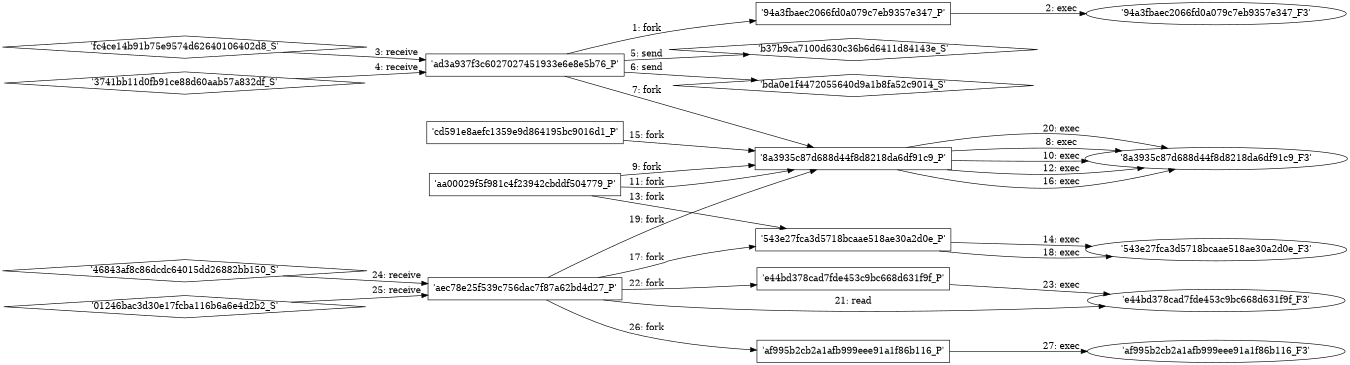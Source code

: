 digraph "D:\Learning\Paper\apt\基于CTI的攻击预警\Dataset\攻击图\ASGfromALLCTI\Steer clear of tax scams.dot" {
rankdir="LR"
size="9"
fixedsize="false"
splines="true"
nodesep=0.3
ranksep=0
fontsize=10
overlap="scalexy"
engine= "neato"
	"'ad3a937f3c6027027451933e6e8e5b76_P'" [node_type=Process shape=box]
	"'94a3fbaec2066fd0a079c7eb9357e347_P'" [node_type=Process shape=box]
	"'ad3a937f3c6027027451933e6e8e5b76_P'" -> "'94a3fbaec2066fd0a079c7eb9357e347_P'" [label="1: fork"]
	"'94a3fbaec2066fd0a079c7eb9357e347_P'" [node_type=Process shape=box]
	"'94a3fbaec2066fd0a079c7eb9357e347_F3'" [node_type=File shape=ellipse]
	"'94a3fbaec2066fd0a079c7eb9357e347_P'" -> "'94a3fbaec2066fd0a079c7eb9357e347_F3'" [label="2: exec"]
	"'ad3a937f3c6027027451933e6e8e5b76_P'" [node_type=Process shape=box]
	"'fc4ce14b91b75e9574d62640106402d8_S'" [node_type=Socket shape=diamond]
	"'fc4ce14b91b75e9574d62640106402d8_S'" -> "'ad3a937f3c6027027451933e6e8e5b76_P'" [label="3: receive"]
	"'ad3a937f3c6027027451933e6e8e5b76_P'" [node_type=Process shape=box]
	"'3741bb11d0fb91ce88d60aab57a832df_S'" [node_type=Socket shape=diamond]
	"'3741bb11d0fb91ce88d60aab57a832df_S'" -> "'ad3a937f3c6027027451933e6e8e5b76_P'" [label="4: receive"]
	"'b37b9ca7100d630c36b6d6411d84143e_S'" [node_type=Socket shape=diamond]
	"'ad3a937f3c6027027451933e6e8e5b76_P'" [node_type=Process shape=box]
	"'ad3a937f3c6027027451933e6e8e5b76_P'" -> "'b37b9ca7100d630c36b6d6411d84143e_S'" [label="5: send"]
	"'bda0e1f4472055640d9a1b8fa52c9014_S'" [node_type=Socket shape=diamond]
	"'ad3a937f3c6027027451933e6e8e5b76_P'" [node_type=Process shape=box]
	"'ad3a937f3c6027027451933e6e8e5b76_P'" -> "'bda0e1f4472055640d9a1b8fa52c9014_S'" [label="6: send"]
	"'ad3a937f3c6027027451933e6e8e5b76_P'" [node_type=Process shape=box]
	"'8a3935c87d688d44f8d8218da6df91c9_P'" [node_type=Process shape=box]
	"'ad3a937f3c6027027451933e6e8e5b76_P'" -> "'8a3935c87d688d44f8d8218da6df91c9_P'" [label="7: fork"]
	"'8a3935c87d688d44f8d8218da6df91c9_P'" [node_type=Process shape=box]
	"'8a3935c87d688d44f8d8218da6df91c9_F3'" [node_type=File shape=ellipse]
	"'8a3935c87d688d44f8d8218da6df91c9_P'" -> "'8a3935c87d688d44f8d8218da6df91c9_F3'" [label="8: exec"]
	"'aa00029f5f981c4f23942cbddf504779_P'" [node_type=Process shape=box]
	"'8a3935c87d688d44f8d8218da6df91c9_P'" [node_type=Process shape=box]
	"'aa00029f5f981c4f23942cbddf504779_P'" -> "'8a3935c87d688d44f8d8218da6df91c9_P'" [label="9: fork"]
	"'8a3935c87d688d44f8d8218da6df91c9_P'" [node_type=Process shape=box]
	"'8a3935c87d688d44f8d8218da6df91c9_F3'" [node_type=File shape=ellipse]
	"'8a3935c87d688d44f8d8218da6df91c9_P'" -> "'8a3935c87d688d44f8d8218da6df91c9_F3'" [label="10: exec"]
	"'aa00029f5f981c4f23942cbddf504779_P'" [node_type=Process shape=box]
	"'8a3935c87d688d44f8d8218da6df91c9_P'" [node_type=Process shape=box]
	"'aa00029f5f981c4f23942cbddf504779_P'" -> "'8a3935c87d688d44f8d8218da6df91c9_P'" [label="11: fork"]
	"'8a3935c87d688d44f8d8218da6df91c9_P'" [node_type=Process shape=box]
	"'8a3935c87d688d44f8d8218da6df91c9_F3'" [node_type=File shape=ellipse]
	"'8a3935c87d688d44f8d8218da6df91c9_P'" -> "'8a3935c87d688d44f8d8218da6df91c9_F3'" [label="12: exec"]
	"'aa00029f5f981c4f23942cbddf504779_P'" [node_type=Process shape=box]
	"'543e27fca3d5718bcaae518ae30a2d0e_P'" [node_type=Process shape=box]
	"'aa00029f5f981c4f23942cbddf504779_P'" -> "'543e27fca3d5718bcaae518ae30a2d0e_P'" [label="13: fork"]
	"'543e27fca3d5718bcaae518ae30a2d0e_P'" [node_type=Process shape=box]
	"'543e27fca3d5718bcaae518ae30a2d0e_F3'" [node_type=File shape=ellipse]
	"'543e27fca3d5718bcaae518ae30a2d0e_P'" -> "'543e27fca3d5718bcaae518ae30a2d0e_F3'" [label="14: exec"]
	"'cd591e8aefc1359e9d864195bc9016d1_P'" [node_type=Process shape=box]
	"'8a3935c87d688d44f8d8218da6df91c9_P'" [node_type=Process shape=box]
	"'cd591e8aefc1359e9d864195bc9016d1_P'" -> "'8a3935c87d688d44f8d8218da6df91c9_P'" [label="15: fork"]
	"'8a3935c87d688d44f8d8218da6df91c9_P'" [node_type=Process shape=box]
	"'8a3935c87d688d44f8d8218da6df91c9_F3'" [node_type=File shape=ellipse]
	"'8a3935c87d688d44f8d8218da6df91c9_P'" -> "'8a3935c87d688d44f8d8218da6df91c9_F3'" [label="16: exec"]
	"'aec78e25f539c756dac7f87a62bd4d27_P'" [node_type=Process shape=box]
	"'543e27fca3d5718bcaae518ae30a2d0e_P'" [node_type=Process shape=box]
	"'aec78e25f539c756dac7f87a62bd4d27_P'" -> "'543e27fca3d5718bcaae518ae30a2d0e_P'" [label="17: fork"]
	"'543e27fca3d5718bcaae518ae30a2d0e_P'" [node_type=Process shape=box]
	"'543e27fca3d5718bcaae518ae30a2d0e_F3'" [node_type=File shape=ellipse]
	"'543e27fca3d5718bcaae518ae30a2d0e_P'" -> "'543e27fca3d5718bcaae518ae30a2d0e_F3'" [label="18: exec"]
	"'aec78e25f539c756dac7f87a62bd4d27_P'" [node_type=Process shape=box]
	"'8a3935c87d688d44f8d8218da6df91c9_P'" [node_type=Process shape=box]
	"'aec78e25f539c756dac7f87a62bd4d27_P'" -> "'8a3935c87d688d44f8d8218da6df91c9_P'" [label="19: fork"]
	"'8a3935c87d688d44f8d8218da6df91c9_P'" [node_type=Process shape=box]
	"'8a3935c87d688d44f8d8218da6df91c9_F3'" [node_type=File shape=ellipse]
	"'8a3935c87d688d44f8d8218da6df91c9_P'" -> "'8a3935c87d688d44f8d8218da6df91c9_F3'" [label="20: exec"]
	"'e44bd378cad7fde453c9bc668d631f9f_F3'" [node_type=file shape=ellipse]
	"'aec78e25f539c756dac7f87a62bd4d27_P'" [node_type=Process shape=box]
	"'aec78e25f539c756dac7f87a62bd4d27_P'" -> "'e44bd378cad7fde453c9bc668d631f9f_F3'" [label="21: read"]
	"'aec78e25f539c756dac7f87a62bd4d27_P'" [node_type=Process shape=box]
	"'e44bd378cad7fde453c9bc668d631f9f_P'" [node_type=Process shape=box]
	"'aec78e25f539c756dac7f87a62bd4d27_P'" -> "'e44bd378cad7fde453c9bc668d631f9f_P'" [label="22: fork"]
	"'e44bd378cad7fde453c9bc668d631f9f_P'" [node_type=Process shape=box]
	"'e44bd378cad7fde453c9bc668d631f9f_F3'" [node_type=File shape=ellipse]
	"'e44bd378cad7fde453c9bc668d631f9f_P'" -> "'e44bd378cad7fde453c9bc668d631f9f_F3'" [label="23: exec"]
	"'aec78e25f539c756dac7f87a62bd4d27_P'" [node_type=Process shape=box]
	"'46843af8c86dcdc64015dd26882bb150_S'" [node_type=Socket shape=diamond]
	"'46843af8c86dcdc64015dd26882bb150_S'" -> "'aec78e25f539c756dac7f87a62bd4d27_P'" [label="24: receive"]
	"'aec78e25f539c756dac7f87a62bd4d27_P'" [node_type=Process shape=box]
	"'01246bac3d30e17fcba116b6a6e4d2b2_S'" [node_type=Socket shape=diamond]
	"'01246bac3d30e17fcba116b6a6e4d2b2_S'" -> "'aec78e25f539c756dac7f87a62bd4d27_P'" [label="25: receive"]
	"'aec78e25f539c756dac7f87a62bd4d27_P'" [node_type=Process shape=box]
	"'af995b2cb2a1afb999eee91a1f86b116_P'" [node_type=Process shape=box]
	"'aec78e25f539c756dac7f87a62bd4d27_P'" -> "'af995b2cb2a1afb999eee91a1f86b116_P'" [label="26: fork"]
	"'af995b2cb2a1afb999eee91a1f86b116_P'" [node_type=Process shape=box]
	"'af995b2cb2a1afb999eee91a1f86b116_F3'" [node_type=File shape=ellipse]
	"'af995b2cb2a1afb999eee91a1f86b116_P'" -> "'af995b2cb2a1afb999eee91a1f86b116_F3'" [label="27: exec"]
}
